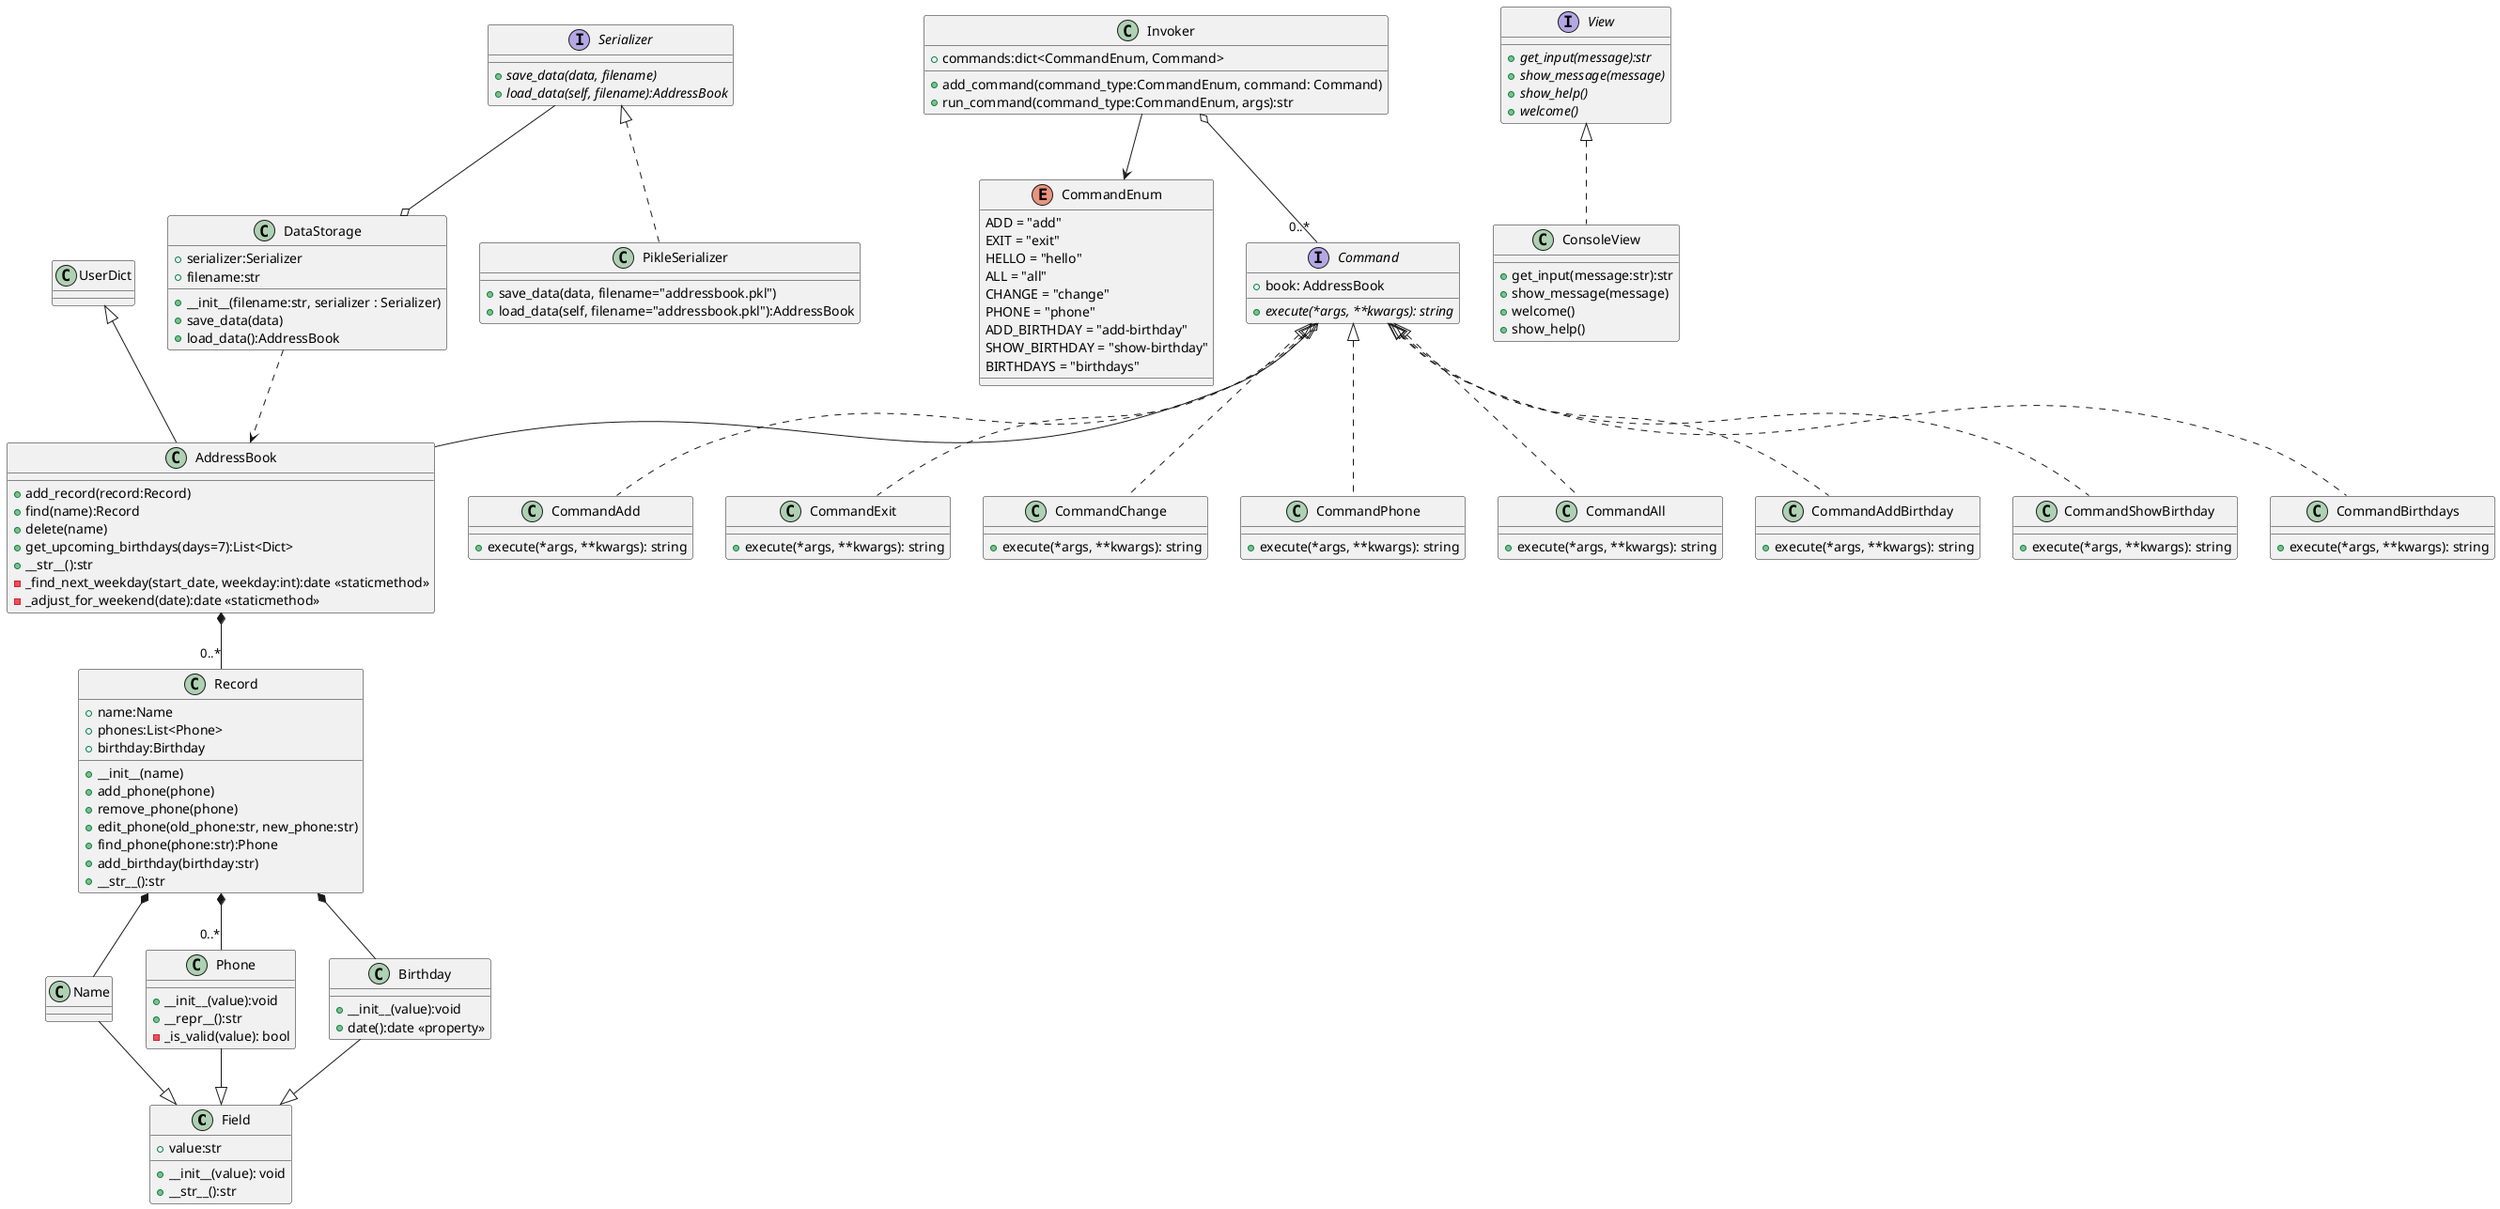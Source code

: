 # PlantUML code for UML Class Diagrams 
@startuml
top to bottom direction

class Field {
    +value:str
    +__init__(value): void
    +__str__():str
}

class Name {
}

class Phone {
    +__init__(value):void
    +__repr__():str
    -_is_valid(value): bool
}
class Birthday {
    +__init__(value):void
    +date():date <<property>>
}

Name --|> Field
Phone --|> Field
Birthday --|> Field

class Record{
    +name:Name
    +phones:List<Phone>
    +birthday:Birthday
    + __init__(name)
    + add_phone(phone)
    + remove_phone(phone)
    + edit_phone(old_phone:str, new_phone:str)
    + find_phone(phone:str):Phone
    + add_birthday(birthday:str)
    + __str__():str
}

'композиція (сильний звязок) - Name створений в середины класу, тому це композицыя
Record *-- Name
'композиція (сильний звязок) аналогічно Phone створюється в середині калсу , і це спсиок телефонів
Record *-- "0..*" Phone
' композиція (сильний звязок) аналоігчно для Birthday, ми обєкт створємо в сеердині класу і він живе разом з рядком
Record *-- Birthday

class AddressBook{
    + add_record(record:Record)
    + find(name):Record
    + delete(name)
    + get_upcoming_birthdays(days=7):List<Dict>
    + __str__():str
    - _find_next_weekday(start_date, weekday:int):date <<staticmethod>>
    - _adjust_for_weekend(date):date <<staticmethod>>
}

'наслідування AddressBook від UserDict
UserDict <|-- AddressBook

'композиція AddressBook складаэться з Record
AddressBook *-- "0..*" Record

enum CommandEnum {
    ADD = "add"
    EXIT = "exit"
    HELLO = "hello"
    ALL = "all"
    CHANGE = "change"
    PHONE = "phone"
    ADD_BIRTHDAY = "add-birthday"
    SHOW_BIRTHDAY = "show-birthday"
    BIRTHDAYS = "birthdays"
}

interface Command {
    +book: AddressBook
    {abstract} +execute(*args, **kwargs): string
}

class CommandAdd {
    +execute(*args, **kwargs): string
}

class CommandExit {
    +execute(*args, **kwargs): string
}

class CommandChange {
    +execute(*args, **kwargs): string
}

class CommandPhone {
    +execute(*args, **kwargs): string
}

class CommandAll {
    +execute(*args, **kwargs): string
}

class CommandAddBirthday {
    +execute(*args, **kwargs): string
}

class CommandShowBirthday {
    +execute(*args, **kwargs): string
}

class CommandBirthdays {
    +execute(*args, **kwargs): string
}

'агрегація (слабкий звязок)- команда містить послання на AddressBook, але вони живуть незалжено
Command o-- AddressBook
Command <|.. CommandAdd
Command <|.. CommandExit
Command <|.. CommandChange
Command <|.. CommandPhone
Command <|.. CommandAll
Command <|.. CommandAddBirthday
Command <|.. CommandShowBirthday
Command <|.. CommandBirthdays


class Invoker {
    +commands:dict<CommandEnum, Command>
    +add_command(command_type:CommandEnum, command: Command)
    +run_command(command_type:CommandEnum, args):str
}

'агрегація Invoker може мати 0 або більше Command (Command може жити незалежно)
Invoker o-- "0..*" Command
'асоціаціяя з CommandEnum, ми його використовуємо як ключ до словника
Invoker --> CommandEnum

interface View
{
    {abstract} +get_input(message):str
    {abstract} +show_message(message)
    {abstract} +show_help()
    {abstract} +welcome()
}

class ConsoleView{
    + get_input(message:str):str
    + show_message(message)
    + welcome()    
    + show_help()
}

'реалізація абсртрактного класу
View <|.. ConsoleView

interface  Serializer {
    {abstract} +save_data(data, filename)
    {abstract} +load_data(self, filename):AddressBook
}
    
class PikleSerializer{
    + save_data(data, filename="addressbook.pkl")
    + load_data(self, filename="addressbook.pkl"):AddressBook
}
class DataStorage {
    +serializer:Serializer
    +filename:str
    + __init__(filename:str, serializer : Serializer)
    + save_data(data)    
    + load_data():AddressBook
}

'реалізація абсртрактного класу
Serializer <|.. PikleSerializer 
' агрегація DataStorage містить атрибут Serializer
Serializer --o DataStorage
'в середині DataStorage є залежність від AddressBook
DataStorage ..> AddressBook

@enduml
